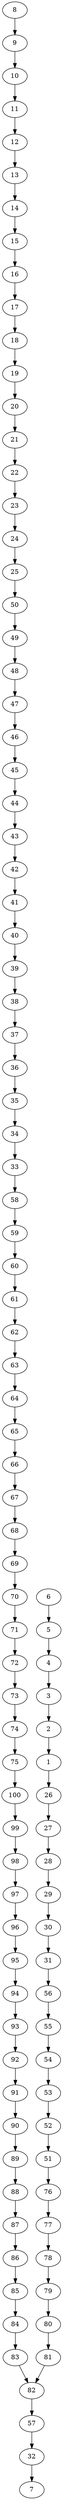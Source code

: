 digraph grafoMalla_m_25_n_4_DFS_I_7 {
7;
32;
57;
82;
83;
84;
85;
86;
87;
88;
89;
90;
91;
92;
93;
94;
95;
96;
97;
98;
99;
100;
75;
74;
73;
72;
71;
70;
69;
68;
67;
66;
65;
64;
63;
62;
61;
60;
59;
58;
33;
34;
35;
36;
37;
38;
39;
40;
41;
42;
43;
44;
45;
46;
47;
48;
49;
50;
25;
24;
23;
22;
21;
20;
19;
18;
17;
16;
15;
14;
13;
12;
11;
10;
9;
8;
81;
80;
79;
78;
77;
76;
51;
52;
53;
54;
55;
56;
31;
30;
29;
28;
27;
26;
1;
2;
3;
4;
5;
6;
6 -> 5;
8 -> 9;
32 -> 7;
31 -> 56;
33 -> 58;
57 -> 32;
56 -> 55;
58 -> 59;
82 -> 57;
81 -> 82;
83 -> 82;
84 -> 83;
59 -> 60;
85 -> 84;
60 -> 61;
86 -> 85;
61 -> 62;
87 -> 86;
62 -> 63;
88 -> 87;
63 -> 64;
89 -> 88;
64 -> 65;
90 -> 89;
65 -> 66;
91 -> 90;
66 -> 67;
92 -> 91;
67 -> 68;
93 -> 92;
68 -> 69;
94 -> 93;
69 -> 70;
95 -> 94;
70 -> 71;
96 -> 95;
71 -> 72;
97 -> 96;
72 -> 73;
98 -> 97;
73 -> 74;
99 -> 98;
74 -> 75;
100 -> 99;
75 -> 100;
50 -> 49;
49 -> 48;
48 -> 47;
47 -> 46;
46 -> 45;
45 -> 44;
44 -> 43;
43 -> 42;
42 -> 41;
41 -> 40;
40 -> 39;
39 -> 38;
38 -> 37;
37 -> 36;
36 -> 35;
35 -> 34;
34 -> 33;
9 -> 10;
10 -> 11;
11 -> 12;
12 -> 13;
13 -> 14;
14 -> 15;
15 -> 16;
16 -> 17;
17 -> 18;
18 -> 19;
19 -> 20;
20 -> 21;
21 -> 22;
22 -> 23;
23 -> 24;
24 -> 25;
25 -> 50;
80 -> 81;
55 -> 54;
79 -> 80;
54 -> 53;
78 -> 79;
53 -> 52;
77 -> 78;
52 -> 51;
76 -> 77;
51 -> 76;
26 -> 27;
27 -> 28;
28 -> 29;
29 -> 30;
30 -> 31;
5 -> 4;
4 -> 3;
3 -> 2;
2 -> 1;
1 -> 26;
}